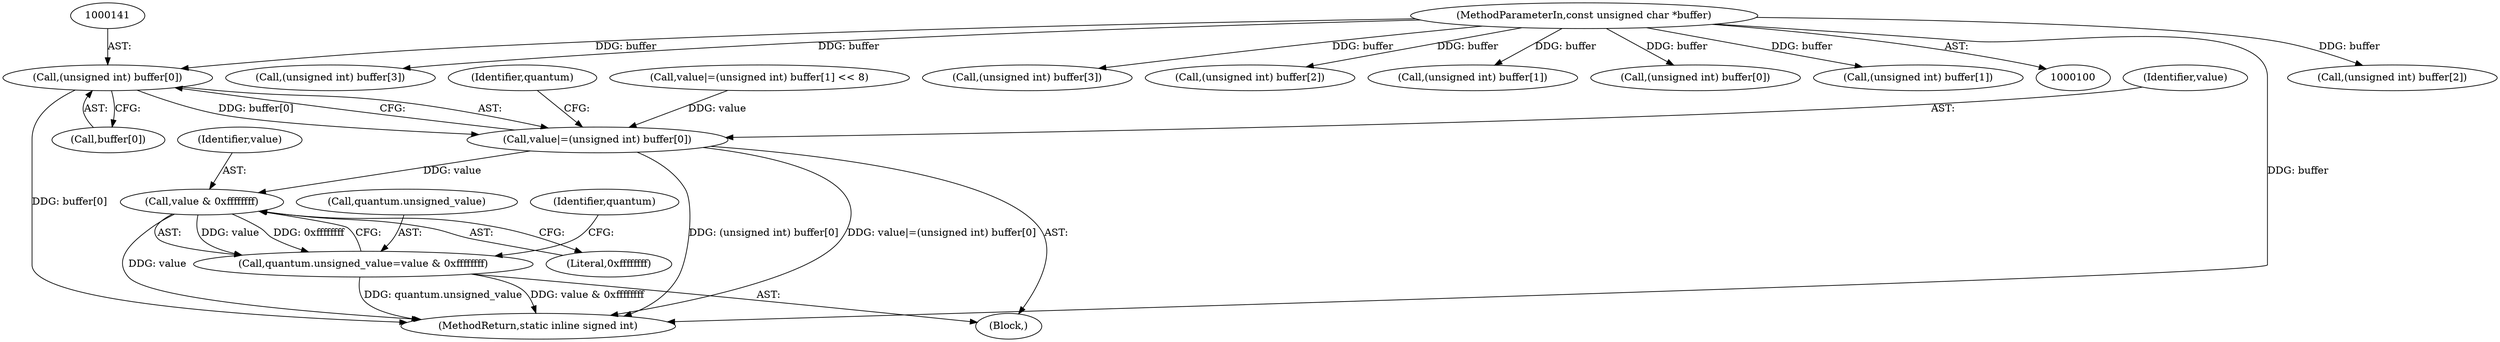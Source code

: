 digraph "0_ImageMagick_d8ab7f046587f2e9f734b687ba7e6e10147c294b_8@pointer" {
"1000140" [label="(Call,(unsigned int) buffer[0])"];
"1000102" [label="(MethodParameterIn,const unsigned char *buffer)"];
"1000138" [label="(Call,value|=(unsigned int) buffer[0])"];
"1000149" [label="(Call,value & 0xffffffff)"];
"1000145" [label="(Call,quantum.unsigned_value=value & 0xffffffff)"];
"1000140" [label="(Call,(unsigned int) buffer[0])"];
"1000177" [label="(Call,(unsigned int) buffer[2])"];
"1000146" [label="(Call,quantum.unsigned_value)"];
"1000139" [label="(Identifier,value)"];
"1000114" [label="(Call,(unsigned int) buffer[3])"];
"1000147" [label="(Identifier,quantum)"];
"1000154" [label="(Identifier,quantum)"];
"1000151" [label="(Literal,0xffffffff)"];
"1000110" [label="(Block,)"];
"1000150" [label="(Identifier,value)"];
"1000138" [label="(Call,value|=(unsigned int) buffer[0])"];
"1000129" [label="(Call,value|=(unsigned int) buffer[1] << 8)"];
"1000149" [label="(Call,value & 0xffffffff)"];
"1000185" [label="(Call,(unsigned int) buffer[3])"];
"1000142" [label="(Call,buffer[0])"];
"1000102" [label="(MethodParameterIn,const unsigned char *buffer)"];
"1000123" [label="(Call,(unsigned int) buffer[2])"];
"1000201" [label="(MethodReturn,static inline signed int)"];
"1000132" [label="(Call,(unsigned int) buffer[1])"];
"1000159" [label="(Call,(unsigned int) buffer[0])"];
"1000168" [label="(Call,(unsigned int) buffer[1])"];
"1000145" [label="(Call,quantum.unsigned_value=value & 0xffffffff)"];
"1000140" -> "1000138"  [label="AST: "];
"1000140" -> "1000142"  [label="CFG: "];
"1000141" -> "1000140"  [label="AST: "];
"1000142" -> "1000140"  [label="AST: "];
"1000138" -> "1000140"  [label="CFG: "];
"1000140" -> "1000201"  [label="DDG: buffer[0]"];
"1000140" -> "1000138"  [label="DDG: buffer[0]"];
"1000102" -> "1000140"  [label="DDG: buffer"];
"1000102" -> "1000100"  [label="AST: "];
"1000102" -> "1000201"  [label="DDG: buffer"];
"1000102" -> "1000114"  [label="DDG: buffer"];
"1000102" -> "1000123"  [label="DDG: buffer"];
"1000102" -> "1000132"  [label="DDG: buffer"];
"1000102" -> "1000159"  [label="DDG: buffer"];
"1000102" -> "1000168"  [label="DDG: buffer"];
"1000102" -> "1000177"  [label="DDG: buffer"];
"1000102" -> "1000185"  [label="DDG: buffer"];
"1000138" -> "1000110"  [label="AST: "];
"1000139" -> "1000138"  [label="AST: "];
"1000147" -> "1000138"  [label="CFG: "];
"1000138" -> "1000201"  [label="DDG: (unsigned int) buffer[0]"];
"1000138" -> "1000201"  [label="DDG: value|=(unsigned int) buffer[0]"];
"1000129" -> "1000138"  [label="DDG: value"];
"1000138" -> "1000149"  [label="DDG: value"];
"1000149" -> "1000145"  [label="AST: "];
"1000149" -> "1000151"  [label="CFG: "];
"1000150" -> "1000149"  [label="AST: "];
"1000151" -> "1000149"  [label="AST: "];
"1000145" -> "1000149"  [label="CFG: "];
"1000149" -> "1000201"  [label="DDG: value"];
"1000149" -> "1000145"  [label="DDG: value"];
"1000149" -> "1000145"  [label="DDG: 0xffffffff"];
"1000145" -> "1000110"  [label="AST: "];
"1000146" -> "1000145"  [label="AST: "];
"1000154" -> "1000145"  [label="CFG: "];
"1000145" -> "1000201"  [label="DDG: quantum.unsigned_value"];
"1000145" -> "1000201"  [label="DDG: value & 0xffffffff"];
}
